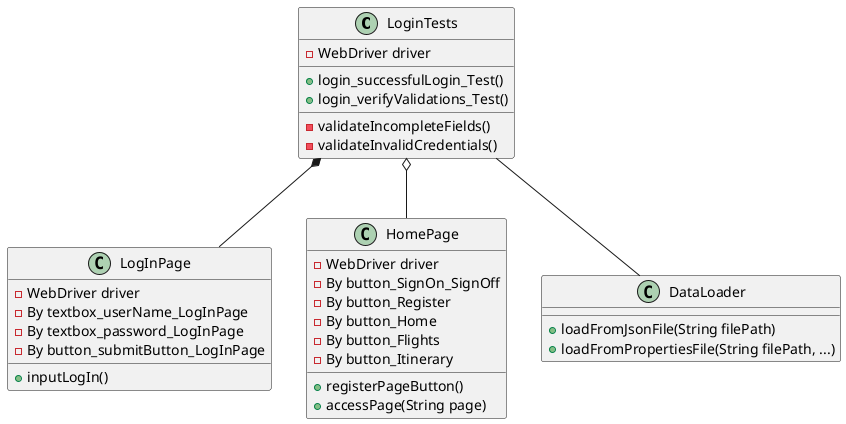 @startuml Login Tests - Class Diagram

LoginTests *-- LogInPage
LoginTests o-- HomePage
LoginTests -- DataLoader

class LoginTests{
    - WebDriver driver
    __
    + login_successfulLogin_Test()
    + login_verifyValidations_Test()
    __
    - validateIncompleteFields()
    - validateInvalidCredentials()
}

class LogInPage
      {
    - WebDriver driver
    - By textbox_userName_LogInPage
    - By textbox_password_LogInPage 
    - By button_submitButton_LogInPage
    __
    + inputLogIn()
    }

class HomePage
    {
    - WebDriver driver
    - By button_SignOn_SignOff
    - By button_Register
    - By button_Home
    - By button_Flights
    - By button_Itinerary
    __
    + registerPageButton()
    + accessPage(String page)
    }
        
class DataLoader
      {
    __
    + loadFromJsonFile(String filePath) 
    + loadFromPropertiesFile(String filePath, ...)
    }
@enduml